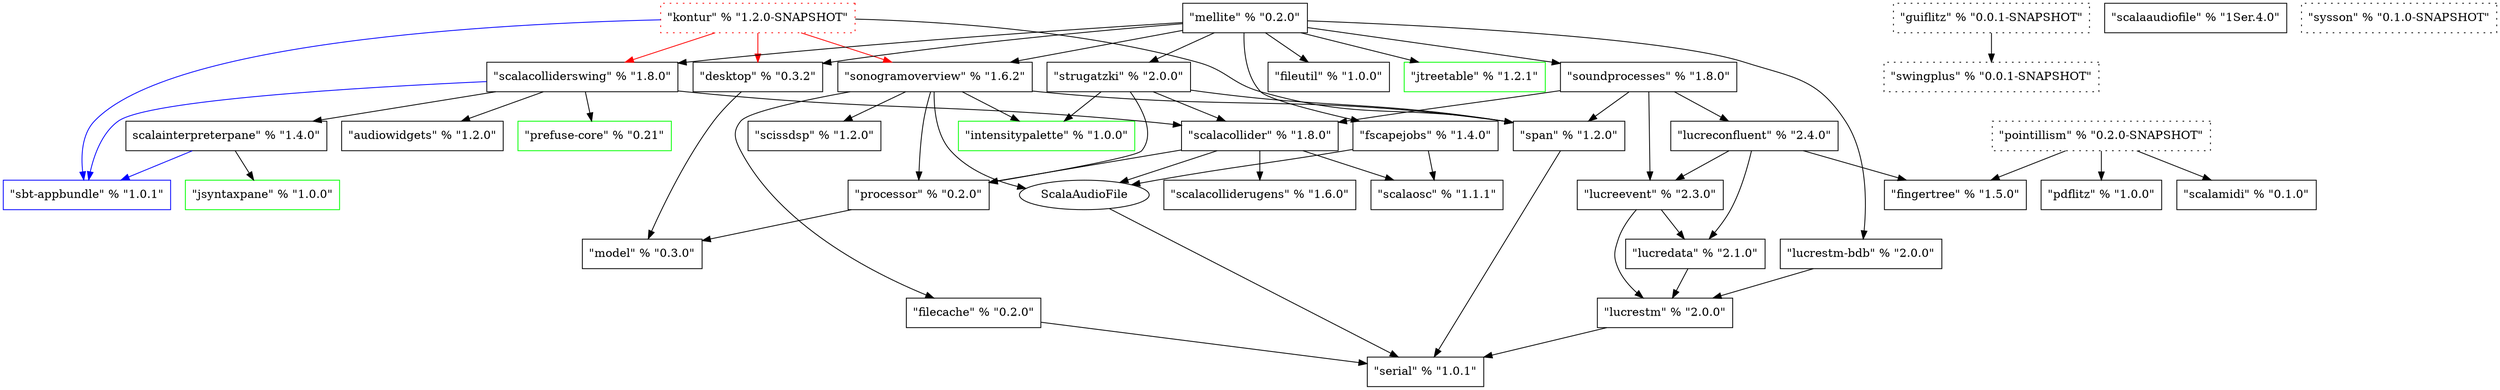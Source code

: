 digraph G {
	AudioWidgets [label="\"audiowidgets\" % \"1.2.0\"", shape=box];
	Desktop [label="\"desktop\" % \"0.3.2\"", shape=Box];
	FileCache [label="\"filecache\" % \"0.2.0\"", shape=Box];
	FileUtil [label="\"fileutil\" % \"1.0.0\"", shape=Box];
	FingerTree [label="\"fingertree\" % \"1.5.0\"", shape=Box];
	FScapeJobs [label="\"fscapejobs\" % \"1.4.0\"", shape=box];
	GUIFlitz [label="\"guiflitz\" % \"0.0.1-SNAPSHOT\"", shape=Box, style=dotted];
	IntensityPalette [label="\"intensitypalette\" % \"1.0.0\"", shape=Box, color=green];
	JSyntaxPane [label="\"jsyntaxpane\" % \"1.0.0\"", shape=Box, color=green];
	JTreeTable [label="\"jtreetable\" % \"1.2.1\"", shape=Box, color=green];
	Kontur [label="\"kontur\" % \"1.2.0-SNAPSHOT\"", shape=Box, style=dotted, color=red];
	LucreConfluent [label="\"lucreconfluent\" % \"2.4.0\"", shape=Box];
	LucreData [label="\"lucredata\" % \"2.1.0\"", shape=Box];
	LucreEvent [label="\"lucreevent\" % \"2.3.0\"", shape=Box];
	LucreSTM [label="\"lucrestm\" % \"2.0.0\"", shape=Box];
	LucreSTM_BDB [label="\"lucrestm-bdb\" % \"2.0.0\"", shape=Box];
	Mellite [label="\"mellite\" % \"0.2.0\"", shape=Box];
	Model [label="\"model\" % \"0.3.0\"", shape=Box];
	PDFlitz [label="\"pdflitz\" % \"1.0.0\"", shape=Box];
	PrefuseCore [label="\"prefuse-core\" % \"0.21\"", shape=Box, color=green];
	Pointillism [label="\"pointillism\" % \"0.2.0-SNAPSHOT\"", shape=Box, style=dotted];
	Processor [label="\"processor\" % \"0.2.0\"", shape=Box];
	SbtAppbundle [label="\"sbt-appbundle\" % \"1.0.1\"", shape=Box, color=blue];
	ScalaOSC [label="\"scalaosc\" % \"1.1.1\"", shape=box];
	ScalaAudioFileS [label="\"scalaaudiofile\" % \"1Ser.4.0\"", shape=box];
	ScalaCollider [label="\"scalacollider\" % \"1.8.0\"", shape=Box];
	ScalaColliderSwing [label="\"scalacolliderswing\" % \"1.8.0\"", shape=Box];
	ScalaColliderUGens [label="\"scalacolliderugens\" % \"1.6.0\"", shape=Box];
	ScalaInterpreterPane [label="\scalainterpreterpane\" % \"1.4.0\"", shape=Box];
	ScalaMIDI [label="\"scalamidi\" % \"0.1.0\"", shape=Box];
	ScissDSP [label="\"scissdsp\" % \"1.2.0\"", shape=Box];
	Serial [label="\"serial\" % \"1.0.1\"", shape=Box];
	SonogramOverview [label="\"sonogramoverview\" % \"1.6.2\"", shape=Box];
	SoundProcesses [label="\"soundprocesses\" % \"1.8.0\"", shape=Box];
   Span [label="\"span\" % \"1.2.0\"", shape=box];
	Strugatzki [label="\"strugatzki\" % \"2.0.0\"", shape=Box];
	SwingPlus [label="\"swingplus\" % \"0.0.1-SNAPSHOT\"", shape=Box, style=dotted];
	
	SysSon [label="\"sysson\" % \"0.1.0-SNAPSHOT\"", shape=Box, style=dotted];

   Desktop -> Model;	
	FileCache -> Serial;
	FScapeJobs -> ScalaOSC;
	FScapeJobs -> ScalaAudioFile;
	GUIFlitz -> SwingPlus;
	Kontur -> Desktop [color=red];
	Kontur -> SbtAppbundle [color=blue];
	Kontur -> ScalaColliderSwing [color=red];
	Kontur -> SonogramOverview [color=red];
	Kontur -> Span;
	LucreConfluent -> FingerTree;
	LucreConfluent -> LucreData;
	LucreConfluent -> LucreEvent;
	LucreData -> LucreSTM;
	LucreEvent -> LucreSTM;
   LucreEvent -> LucreData;
   LucreSTM -> Serial;
   LucreSTM_BDB -> LucreSTM;
   Mellite -> Desktop;
   Mellite -> FileUtil;
   Mellite -> FScapeJobs;
   Mellite -> JTreeTable;
	Mellite -> LucreSTM_BDB;
	Mellite -> ScalaColliderSwing;
	Mellite -> SonogramOverview;
	Mellite -> SoundProcesses;
	Mellite -> Strugatzki;
	Pointillism -> FingerTree;
	Pointillism -> PDFlitz;
	Pointillism -> ScalaMIDI;
	Processor -> Model;
   ScalaAudioFile -> Serial;
   ScalaCollider -> Processor;
	ScalaCollider -> ScalaAudioFile;
	ScalaCollider -> ScalaColliderUGens;
	ScalaCollider -> ScalaOSC;
	ScalaColliderSwing -> SbtAppbundle [color=blue];
	ScalaColliderSwing -> ScalaCollider;
	ScalaColliderSwing -> ScalaInterpreterPane;
	ScalaColliderSwing -> PrefuseCore;
	ScalaColliderSwing -> AudioWidgets;
	ScalaInterpreterPane -> JSyntaxPane;
	ScalaInterpreterPane -> SbtAppbundle [color=blue];
	SonogramOverview -> FileCache;
	SonogramOverview -> IntensityPalette;
	SonogramOverview -> Processor;
	SonogramOverview -> ScalaAudioFile;
	SonogramOverview -> ScissDSP;
	SonogramOverview -> Span;
	SoundProcesses -> ScalaCollider;
	SoundProcesses -> LucreConfluent;
	SoundProcesses -> LucreEvent;
	SoundProcesses -> Span;
	Span -> Serial;
	Strugatzki -> IntensityPalette;
	Strugatzki -> Processor;
	Strugatzki -> ScalaCollider;
	Strugatzki -> Span;
}

